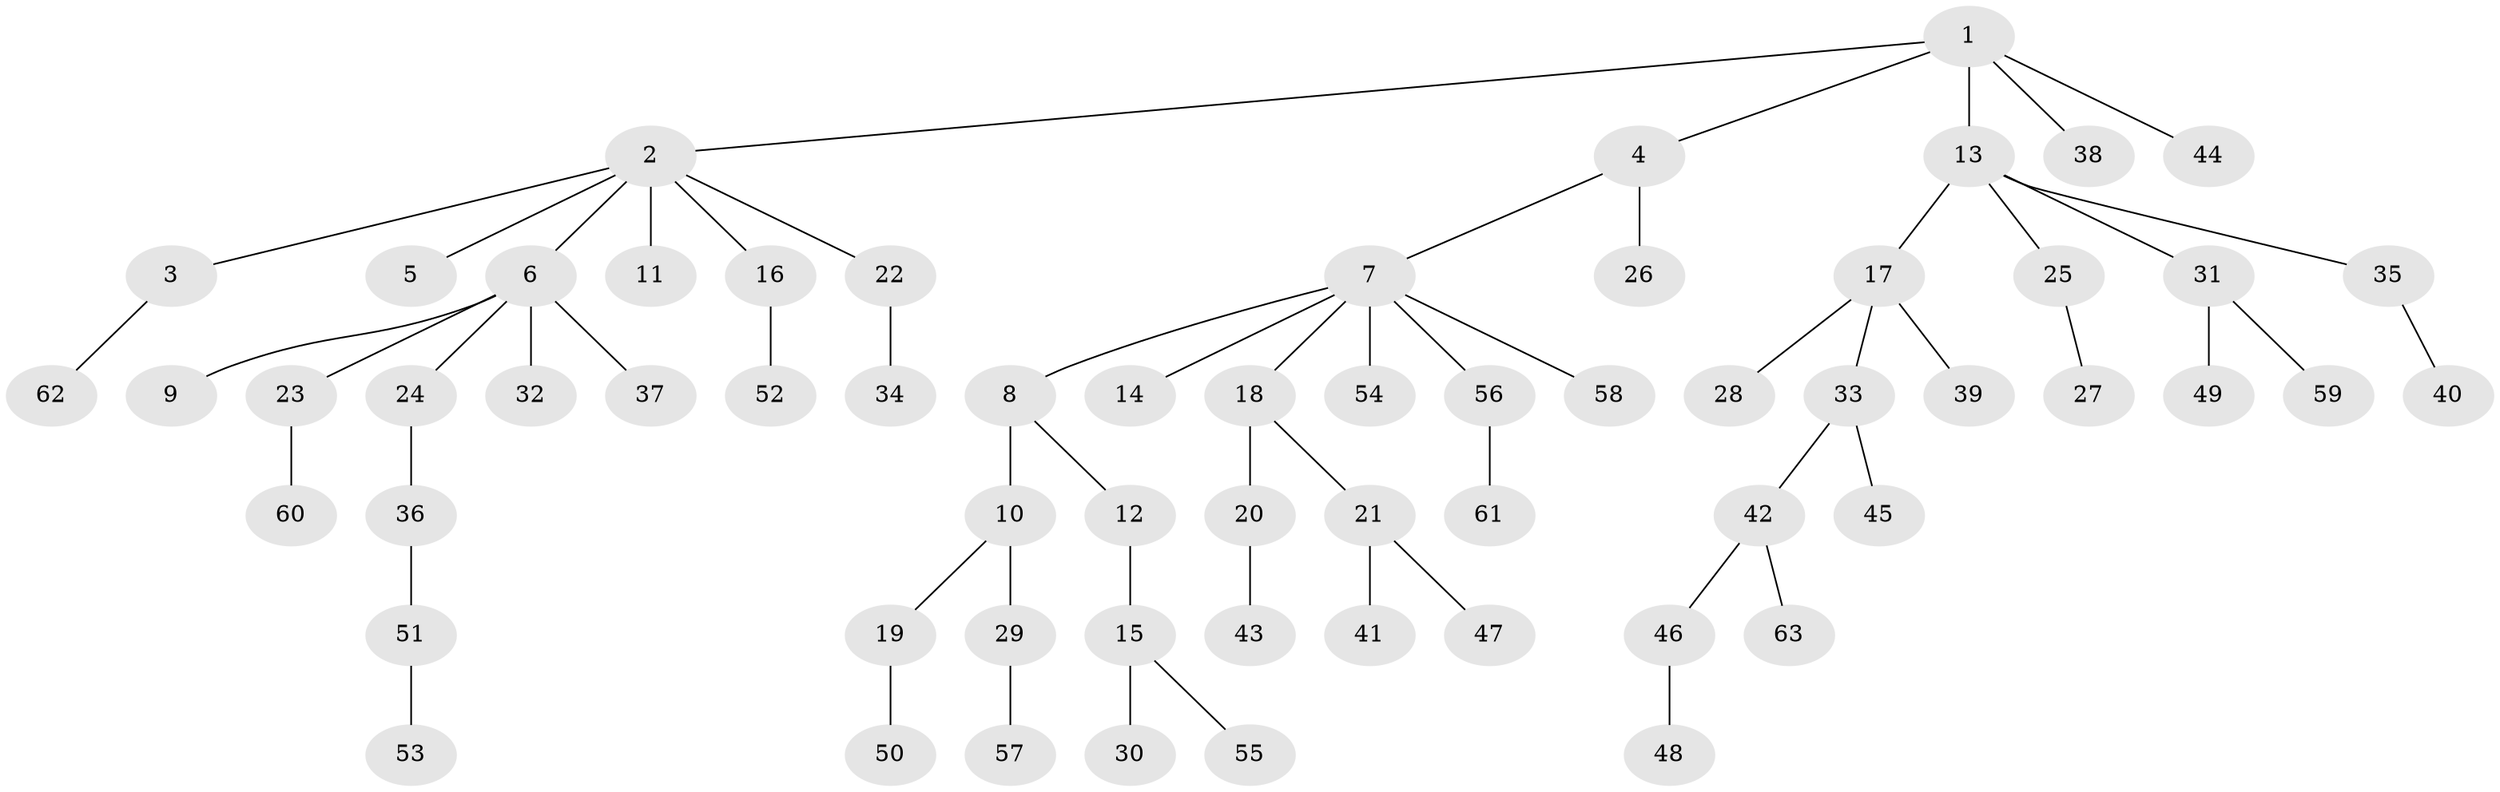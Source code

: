 // Generated by graph-tools (version 1.1) at 2025/50/03/09/25 03:50:16]
// undirected, 63 vertices, 62 edges
graph export_dot {
graph [start="1"]
  node [color=gray90,style=filled];
  1;
  2;
  3;
  4;
  5;
  6;
  7;
  8;
  9;
  10;
  11;
  12;
  13;
  14;
  15;
  16;
  17;
  18;
  19;
  20;
  21;
  22;
  23;
  24;
  25;
  26;
  27;
  28;
  29;
  30;
  31;
  32;
  33;
  34;
  35;
  36;
  37;
  38;
  39;
  40;
  41;
  42;
  43;
  44;
  45;
  46;
  47;
  48;
  49;
  50;
  51;
  52;
  53;
  54;
  55;
  56;
  57;
  58;
  59;
  60;
  61;
  62;
  63;
  1 -- 2;
  1 -- 4;
  1 -- 13;
  1 -- 38;
  1 -- 44;
  2 -- 3;
  2 -- 5;
  2 -- 6;
  2 -- 11;
  2 -- 16;
  2 -- 22;
  3 -- 62;
  4 -- 7;
  4 -- 26;
  6 -- 9;
  6 -- 23;
  6 -- 24;
  6 -- 32;
  6 -- 37;
  7 -- 8;
  7 -- 14;
  7 -- 18;
  7 -- 54;
  7 -- 56;
  7 -- 58;
  8 -- 10;
  8 -- 12;
  10 -- 19;
  10 -- 29;
  12 -- 15;
  13 -- 17;
  13 -- 25;
  13 -- 31;
  13 -- 35;
  15 -- 30;
  15 -- 55;
  16 -- 52;
  17 -- 28;
  17 -- 33;
  17 -- 39;
  18 -- 20;
  18 -- 21;
  19 -- 50;
  20 -- 43;
  21 -- 41;
  21 -- 47;
  22 -- 34;
  23 -- 60;
  24 -- 36;
  25 -- 27;
  29 -- 57;
  31 -- 49;
  31 -- 59;
  33 -- 42;
  33 -- 45;
  35 -- 40;
  36 -- 51;
  42 -- 46;
  42 -- 63;
  46 -- 48;
  51 -- 53;
  56 -- 61;
}

